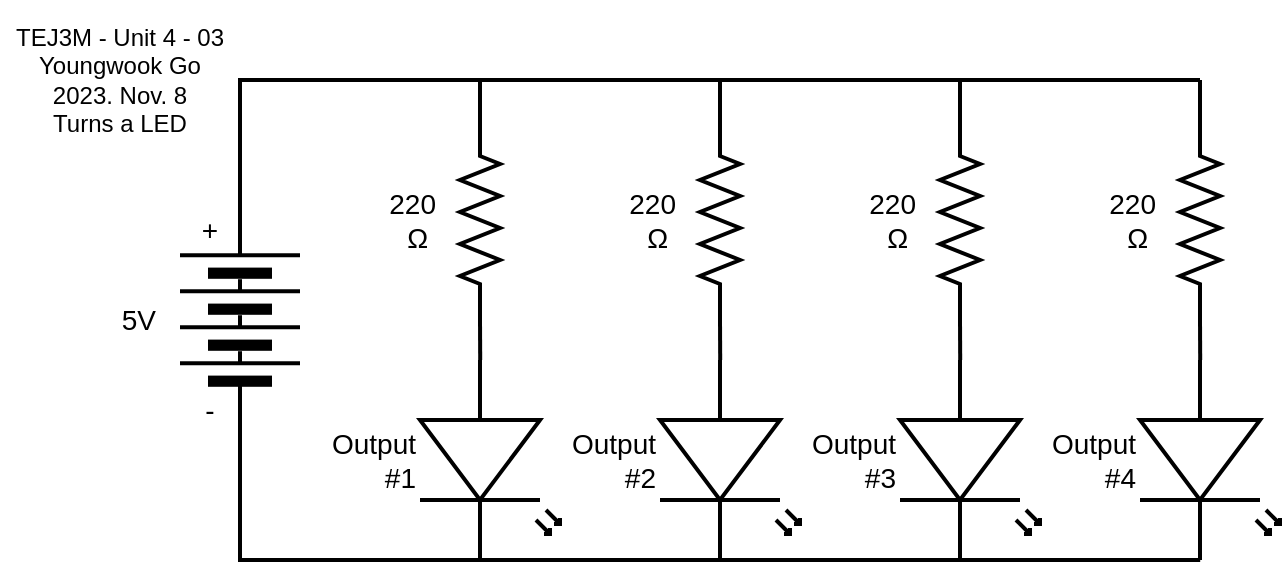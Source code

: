 <mxfile>
    <diagram id="RmewzLbyy_gka6ZgpUfn" name="Page-1">
        <mxGraphModel dx="1086" dy="703" grid="1" gridSize="10" guides="1" tooltips="1" connect="1" arrows="1" fold="1" page="1" pageScale="1" pageWidth="850" pageHeight="1100" math="0" shadow="0">
            <root>
                <mxCell id="0"/>
                <mxCell id="1" parent="0"/>
                <mxCell id="50" style="edgeStyle=none;html=1;exitX=1;exitY=0.5;exitDx=0;exitDy=0;strokeWidth=2;endArrow=none;endFill=0;rounded=0;" edge="1" parent="1" source="37">
                    <mxGeometry relative="1" as="geometry">
                        <mxPoint x="640" y="80" as="targetPoint"/>
                        <Array as="points">
                            <mxPoint x="160" y="80"/>
                        </Array>
                    </mxGeometry>
                </mxCell>
                <mxCell id="51" style="edgeStyle=none;shape=connector;rounded=0;html=1;exitX=0;exitY=0.5;exitDx=0;exitDy=0;labelBackgroundColor=default;strokeColor=default;strokeWidth=2;fontFamily=Helvetica;fontSize=11;fontColor=default;endArrow=none;endFill=0;entryX=1;entryY=0.57;entryDx=0;entryDy=0;entryPerimeter=0;" edge="1" parent="1" source="37" target="78">
                    <mxGeometry relative="1" as="geometry">
                        <mxPoint x="840" y="320" as="targetPoint"/>
                        <Array as="points">
                            <mxPoint x="160" y="320"/>
                        </Array>
                    </mxGeometry>
                </mxCell>
                <mxCell id="37" value="" style="pointerEvents=1;verticalLabelPosition=bottom;shadow=0;dashed=0;align=center;html=1;verticalAlign=top;shape=mxgraph.electrical.miscellaneous.batteryStack;rotation=-90;strokeWidth=2;fontSize=14;" vertex="1" parent="1">
                    <mxGeometry x="110" y="170" width="100" height="60" as="geometry"/>
                </mxCell>
                <mxCell id="40" value="" style="verticalLabelPosition=bottom;shadow=0;dashed=0;align=center;html=1;verticalAlign=top;shape=mxgraph.electrical.opto_electronics.led_2;pointerEvents=1;flipV=0;flipH=0;strokeWidth=2;fontSize=14;rotation=90;" vertex="1" parent="1">
                    <mxGeometry x="235" y="235" width="100" height="70" as="geometry"/>
                </mxCell>
                <mxCell id="42" value="5V" style="text;html=1;strokeColor=none;fillColor=none;align=right;verticalAlign=middle;whiteSpace=wrap;rounded=0;strokeWidth=2;fontSize=14;" vertex="1" parent="1">
                    <mxGeometry x="80" y="150" width="40" height="100" as="geometry"/>
                </mxCell>
                <mxCell id="43" value="+" style="text;html=1;strokeColor=none;fillColor=none;align=center;verticalAlign=middle;whiteSpace=wrap;rounded=0;strokeWidth=2;fontSize=14;" vertex="1" parent="1">
                    <mxGeometry x="130" y="140" width="30" height="30" as="geometry"/>
                </mxCell>
                <mxCell id="44" value="-" style="text;html=1;strokeColor=none;fillColor=none;align=center;verticalAlign=middle;whiteSpace=wrap;rounded=0;strokeWidth=2;fontSize=14;" vertex="1" parent="1">
                    <mxGeometry x="130" y="230" width="30" height="30" as="geometry"/>
                </mxCell>
                <mxCell id="45" value="Output #1" style="text;html=1;strokeColor=none;fillColor=none;align=right;verticalAlign=middle;whiteSpace=wrap;rounded=0;strokeWidth=2;fontSize=14;" vertex="1" parent="1">
                    <mxGeometry x="190" y="220" width="60" height="100" as="geometry"/>
                </mxCell>
                <mxCell id="46" value="&lt;span style=&quot;font-size: 14px;&quot;&gt;220 Ω&lt;/span&gt;&amp;nbsp;" style="text;html=1;strokeColor=none;fillColor=none;align=right;verticalAlign=middle;whiteSpace=wrap;rounded=0;strokeWidth=2;fontSize=14;" vertex="1" parent="1">
                    <mxGeometry x="220" y="100" width="40" height="100" as="geometry"/>
                </mxCell>
                <mxCell id="56" style="edgeStyle=none;shape=connector;rounded=0;html=1;exitX=1;exitY=0.5;exitDx=0;exitDy=0;exitPerimeter=0;entryX=0;entryY=0.57;entryDx=0;entryDy=0;entryPerimeter=0;labelBackgroundColor=default;strokeColor=default;strokeWidth=2;fontFamily=Helvetica;fontSize=11;fontColor=default;endArrow=none;endFill=0;" edge="1" parent="1" source="47" target="40">
                    <mxGeometry relative="1" as="geometry"/>
                </mxCell>
                <mxCell id="64" style="edgeStyle=none;shape=connector;rounded=0;html=1;exitX=0;exitY=0.5;exitDx=0;exitDy=0;exitPerimeter=0;labelBackgroundColor=default;strokeColor=default;strokeWidth=2;fontFamily=Helvetica;fontSize=11;fontColor=default;endArrow=none;endFill=0;" edge="1" parent="1" source="47">
                    <mxGeometry relative="1" as="geometry">
                        <mxPoint x="280" y="80" as="targetPoint"/>
                    </mxGeometry>
                </mxCell>
                <mxCell id="47" value="" style="pointerEvents=1;verticalLabelPosition=bottom;shadow=0;dashed=0;align=center;html=1;verticalAlign=top;shape=mxgraph.electrical.resistors.resistor_2;strokeWidth=2;fontSize=14;flipH=0;rotation=90;" vertex="1" parent="1">
                    <mxGeometry x="230" y="140" width="100" height="20" as="geometry"/>
                </mxCell>
                <mxCell id="48" value="&lt;div style=&quot;font-size: 12px;&quot;&gt;TEJ3M - Unit 4 - 03&lt;/div&gt;&lt;div style=&quot;font-size: 12px;&quot;&gt;Youngwook Go&lt;/div&gt;&lt;div style=&quot;font-size: 12px;&quot;&gt;2023. Nov. 8&lt;/div&gt;&lt;div style=&quot;font-size: 12px;&quot;&gt;Turns a LED&lt;/div&gt;" style="text;html=1;strokeColor=none;fillColor=none;align=center;verticalAlign=middle;whiteSpace=wrap;rounded=0;strokeWidth=2;fontSize=12;" vertex="1" parent="1">
                    <mxGeometry x="40" y="40" width="120" height="80" as="geometry"/>
                </mxCell>
                <mxCell id="66" value="" style="verticalLabelPosition=bottom;shadow=0;dashed=0;align=center;html=1;verticalAlign=top;shape=mxgraph.electrical.opto_electronics.led_2;pointerEvents=1;flipV=0;flipH=0;strokeWidth=2;fontSize=14;rotation=90;" vertex="1" parent="1">
                    <mxGeometry x="355" y="235" width="100" height="70" as="geometry"/>
                </mxCell>
                <mxCell id="67" value="Output #2" style="text;html=1;strokeColor=none;fillColor=none;align=right;verticalAlign=middle;whiteSpace=wrap;rounded=0;strokeWidth=2;fontSize=14;" vertex="1" parent="1">
                    <mxGeometry x="310" y="220" width="60" height="100" as="geometry"/>
                </mxCell>
                <mxCell id="68" value="&lt;span style=&quot;font-size: 14px;&quot;&gt;220 Ω&lt;/span&gt;&amp;nbsp;" style="text;html=1;strokeColor=none;fillColor=none;align=right;verticalAlign=middle;whiteSpace=wrap;rounded=0;strokeWidth=2;fontSize=14;" vertex="1" parent="1">
                    <mxGeometry x="340" y="100" width="40" height="100" as="geometry"/>
                </mxCell>
                <mxCell id="69" style="edgeStyle=none;shape=connector;rounded=0;html=1;exitX=1;exitY=0.5;exitDx=0;exitDy=0;exitPerimeter=0;entryX=0;entryY=0.57;entryDx=0;entryDy=0;entryPerimeter=0;labelBackgroundColor=default;strokeColor=default;strokeWidth=2;fontFamily=Helvetica;fontSize=11;fontColor=default;endArrow=none;endFill=0;" edge="1" parent="1" source="71" target="66">
                    <mxGeometry relative="1" as="geometry"/>
                </mxCell>
                <mxCell id="70" style="edgeStyle=none;shape=connector;rounded=0;html=1;exitX=0;exitY=0.5;exitDx=0;exitDy=0;exitPerimeter=0;labelBackgroundColor=default;strokeColor=default;strokeWidth=2;fontFamily=Helvetica;fontSize=11;fontColor=default;endArrow=none;endFill=0;" edge="1" parent="1" source="71">
                    <mxGeometry relative="1" as="geometry">
                        <mxPoint x="400" y="80" as="targetPoint"/>
                    </mxGeometry>
                </mxCell>
                <mxCell id="71" value="" style="pointerEvents=1;verticalLabelPosition=bottom;shadow=0;dashed=0;align=center;html=1;verticalAlign=top;shape=mxgraph.electrical.resistors.resistor_2;strokeWidth=2;fontSize=14;flipH=0;rotation=90;" vertex="1" parent="1">
                    <mxGeometry x="350" y="140" width="100" height="20" as="geometry"/>
                </mxCell>
                <mxCell id="72" value="" style="verticalLabelPosition=bottom;shadow=0;dashed=0;align=center;html=1;verticalAlign=top;shape=mxgraph.electrical.opto_electronics.led_2;pointerEvents=1;flipV=0;flipH=0;strokeWidth=2;fontSize=14;rotation=90;" vertex="1" parent="1">
                    <mxGeometry x="475" y="235" width="100" height="70" as="geometry"/>
                </mxCell>
                <mxCell id="73" value="Output #3" style="text;html=1;strokeColor=none;fillColor=none;align=right;verticalAlign=middle;whiteSpace=wrap;rounded=0;strokeWidth=2;fontSize=14;" vertex="1" parent="1">
                    <mxGeometry x="430" y="220" width="60" height="100" as="geometry"/>
                </mxCell>
                <mxCell id="74" value="&lt;span style=&quot;font-size: 14px;&quot;&gt;220 Ω&lt;/span&gt;&amp;nbsp;" style="text;html=1;strokeColor=none;fillColor=none;align=right;verticalAlign=middle;whiteSpace=wrap;rounded=0;strokeWidth=2;fontSize=14;" vertex="1" parent="1">
                    <mxGeometry x="460" y="100" width="40" height="100" as="geometry"/>
                </mxCell>
                <mxCell id="75" style="edgeStyle=none;shape=connector;rounded=0;html=1;exitX=1;exitY=0.5;exitDx=0;exitDy=0;exitPerimeter=0;entryX=0;entryY=0.57;entryDx=0;entryDy=0;entryPerimeter=0;labelBackgroundColor=default;strokeColor=default;strokeWidth=2;fontFamily=Helvetica;fontSize=11;fontColor=default;endArrow=none;endFill=0;" edge="1" parent="1" source="77" target="72">
                    <mxGeometry relative="1" as="geometry"/>
                </mxCell>
                <mxCell id="76" style="edgeStyle=none;shape=connector;rounded=0;html=1;exitX=0;exitY=0.5;exitDx=0;exitDy=0;exitPerimeter=0;labelBackgroundColor=default;strokeColor=default;strokeWidth=2;fontFamily=Helvetica;fontSize=11;fontColor=default;endArrow=none;endFill=0;" edge="1" parent="1" source="77">
                    <mxGeometry relative="1" as="geometry">
                        <mxPoint x="520" y="80" as="targetPoint"/>
                    </mxGeometry>
                </mxCell>
                <mxCell id="77" value="" style="pointerEvents=1;verticalLabelPosition=bottom;shadow=0;dashed=0;align=center;html=1;verticalAlign=top;shape=mxgraph.electrical.resistors.resistor_2;strokeWidth=2;fontSize=14;flipH=0;rotation=90;" vertex="1" parent="1">
                    <mxGeometry x="470" y="140" width="100" height="20" as="geometry"/>
                </mxCell>
                <mxCell id="78" value="" style="verticalLabelPosition=bottom;shadow=0;dashed=0;align=center;html=1;verticalAlign=top;shape=mxgraph.electrical.opto_electronics.led_2;pointerEvents=1;flipV=0;flipH=0;strokeWidth=2;fontSize=14;rotation=90;" vertex="1" parent="1">
                    <mxGeometry x="595" y="235" width="100" height="70" as="geometry"/>
                </mxCell>
                <mxCell id="79" value="Output #4" style="text;html=1;strokeColor=none;fillColor=none;align=right;verticalAlign=middle;whiteSpace=wrap;rounded=0;strokeWidth=2;fontSize=14;" vertex="1" parent="1">
                    <mxGeometry x="550" y="220" width="60" height="100" as="geometry"/>
                </mxCell>
                <mxCell id="80" value="&lt;span style=&quot;font-size: 14px;&quot;&gt;220 Ω&lt;/span&gt;&amp;nbsp;" style="text;html=1;strokeColor=none;fillColor=none;align=right;verticalAlign=middle;whiteSpace=wrap;rounded=0;strokeWidth=2;fontSize=14;" vertex="1" parent="1">
                    <mxGeometry x="580" y="100" width="40" height="100" as="geometry"/>
                </mxCell>
                <mxCell id="81" style="edgeStyle=none;shape=connector;rounded=0;html=1;exitX=1;exitY=0.5;exitDx=0;exitDy=0;exitPerimeter=0;entryX=0;entryY=0.57;entryDx=0;entryDy=0;entryPerimeter=0;labelBackgroundColor=default;strokeColor=default;strokeWidth=2;fontFamily=Helvetica;fontSize=11;fontColor=default;endArrow=none;endFill=0;" edge="1" parent="1" source="83" target="78">
                    <mxGeometry relative="1" as="geometry"/>
                </mxCell>
                <mxCell id="82" style="edgeStyle=none;shape=connector;rounded=0;html=1;exitX=0;exitY=0.5;exitDx=0;exitDy=0;exitPerimeter=0;labelBackgroundColor=default;strokeColor=default;strokeWidth=2;fontFamily=Helvetica;fontSize=11;fontColor=default;endArrow=none;endFill=0;" edge="1" parent="1" source="83">
                    <mxGeometry relative="1" as="geometry">
                        <mxPoint x="640" y="80" as="targetPoint"/>
                    </mxGeometry>
                </mxCell>
                <mxCell id="83" value="" style="pointerEvents=1;verticalLabelPosition=bottom;shadow=0;dashed=0;align=center;html=1;verticalAlign=top;shape=mxgraph.electrical.resistors.resistor_2;strokeWidth=2;fontSize=14;flipH=0;rotation=90;" vertex="1" parent="1">
                    <mxGeometry x="590" y="140" width="100" height="20" as="geometry"/>
                </mxCell>
            </root>
        </mxGraphModel>
    </diagram>
</mxfile>